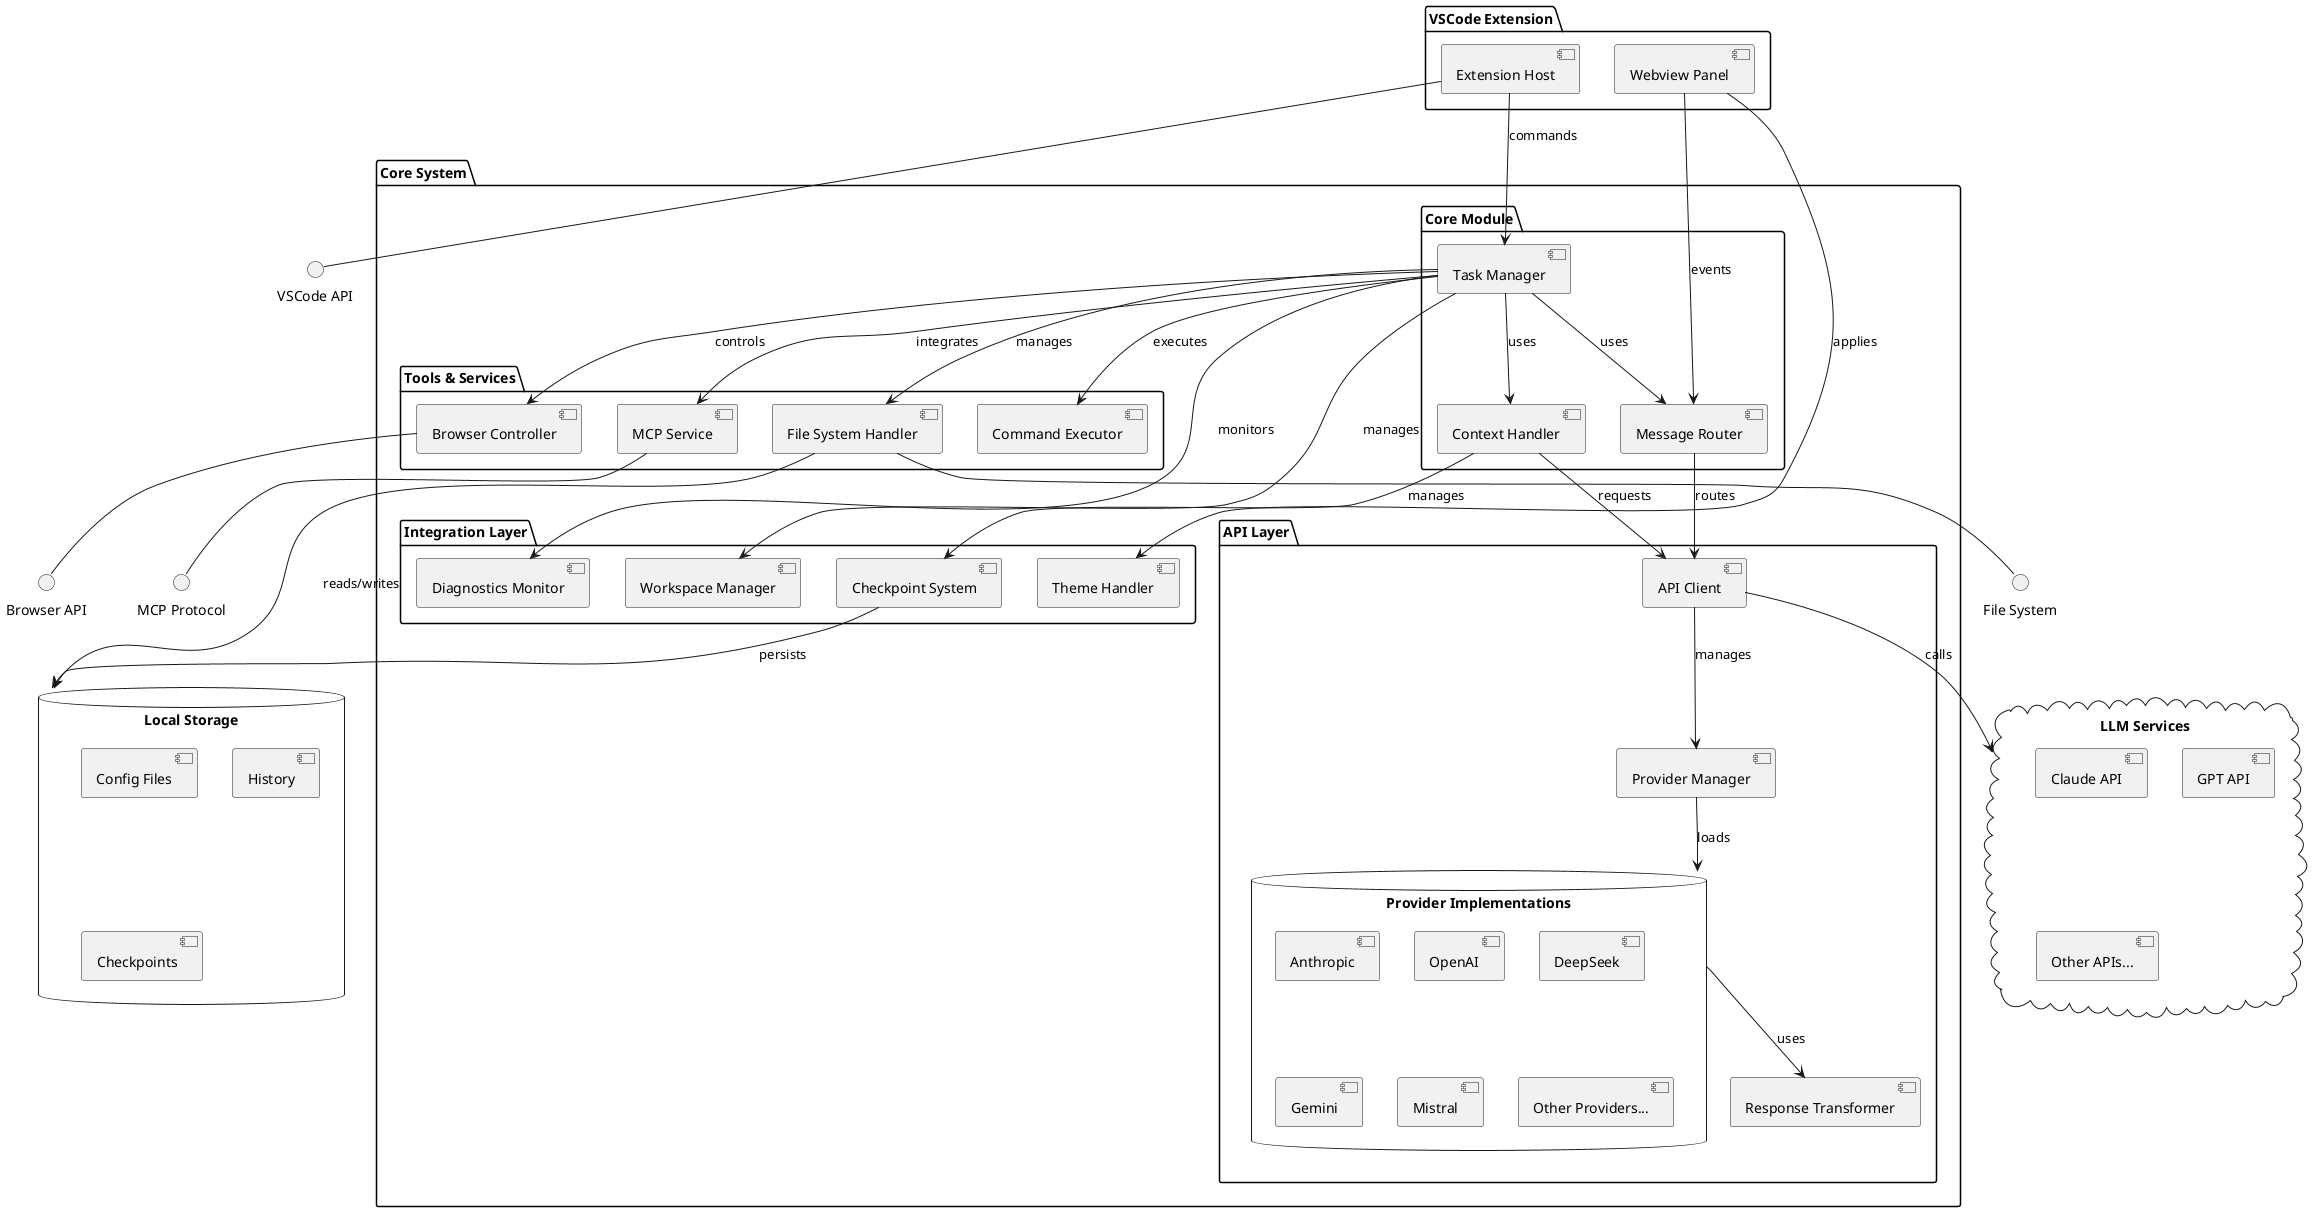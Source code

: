 @startuml

' System Architecture Component Diagram
' Source files mapping:
' - src/**/*

package "VSCode Extension" {
    [Extension Host] as ExtHost
    [Webview Panel] as WebView
}

package "Core System" {
    package "Core Module" {
        [Task Manager] as TaskMgr
        [Context Handler] as CtxHandler
        [Message Router] as MsgRouter
    }
    
    package "API Layer" {
        [API Client] as ApiClient
        [Provider Manager] as ProviderMgr
        [Response Transformer] as Transformer
        
        database "Provider Implementations" as Providers {
            [Anthropic]
            [OpenAI]
            [DeepSeek]
            [Gemini]
            [Mistral]
            [Other Providers...]
        }
    }
    
    package "Tools & Services" {
        [Command Executor] as CmdExec
        [File System Handler] as FSHandler
        [Browser Controller] as Browser
        [MCP Service] as MCP
    }
    
    package "Integration Layer" {
        [Checkpoint System] as Checkpoint
        [Diagnostics Monitor] as Diagnostics
        [Theme Handler] as Theme
        [Workspace Manager] as Workspace
    }
}

' External Systems
cloud "LLM Services" {
    [Claude API]
    [GPT API]
    [Other APIs...]
}

database "Local Storage" {
    [Config Files]
    [History]
    [Checkpoints]
}

' Relationships
ExtHost --> TaskMgr : commands
WebView --> MsgRouter : events

TaskMgr --> CtxHandler : uses
TaskMgr --> MsgRouter : uses
CtxHandler --> ApiClient : requests
MsgRouter --> ApiClient : routes

ApiClient --> ProviderMgr : manages
ProviderMgr --> Providers : loads
Providers --> Transformer : uses
ApiClient --> [LLM Services] : calls

TaskMgr --> CmdExec : executes
TaskMgr --> FSHandler : manages
TaskMgr --> Browser : controls
TaskMgr --> MCP : integrates

CtxHandler --> Checkpoint : manages
TaskMgr --> Diagnostics : monitors
WebView --> Theme : applies
TaskMgr --> Workspace : manages

Checkpoint --> [Local Storage] : persists
FSHandler --> [Local Storage] : reads/writes

' Interfaces
interface "VSCode API" as VSCodeAPI
interface "File System" as FS
interface "Browser API" as BrowserAPI
interface "MCP Protocol" as MCPProtocol

ExtHost -- VSCodeAPI
FSHandler -- FS
Browser -- BrowserAPI
MCP -- MCPProtocol

@enduml
